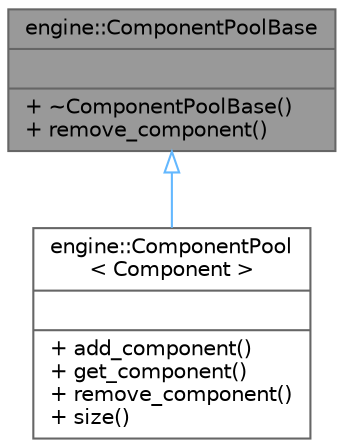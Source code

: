 digraph "engine::ComponentPoolBase"
{
 // LATEX_PDF_SIZE
  bgcolor="transparent";
  edge [fontname=Helvetica,fontsize=10,labelfontname=Helvetica,labelfontsize=10];
  node [fontname=Helvetica,fontsize=10,shape=box,height=0.2,width=0.4];
  Node1 [shape=record,label="{engine::ComponentPoolBase\n||+ ~ComponentPoolBase()\l+ remove_component()\l}",height=0.2,width=0.4,color="gray40", fillcolor="grey60", style="filled", fontcolor="black",tooltip=" "];
  Node1 -> Node2 [dir="back",color="steelblue1",style="solid",arrowtail="onormal"];
  Node2 [shape=record,label="{engine::ComponentPool\l\< Component \>\n||+ add_component()\l+ get_component()\l+ remove_component()\l+ size()\l}",height=0.2,width=0.4,color="gray40", fillcolor="white", style="filled",URL="$structengine_1_1ComponentPool.html",tooltip=" "];
}
